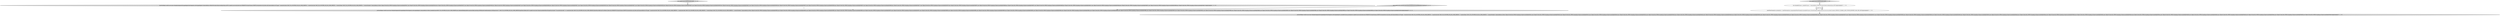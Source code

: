 digraph {
0 [style = filled, label = "test_makeCursors_factToCountryLeft['1', '0', '0']", fillcolor = lightgray, shape = diamond image = "AAA0AAABBB1BBB"];
1 [style = filled, label = "JoinTestHelper.verifyCursors(new HashJoinSegmentStorageAdapter(factSegment.asStorageAdapter(),ImmutableList.of(factToCountryOnIsoCode(JoinType.LEFT))).makeCursors(null,Intervals.ETERNITY,VirtualColumns.EMPTY,Granularities.ALL,false,null),ImmutableList.of(\"page\",\"countryIsoCode\",FACT_TO_COUNTRY_ON_ISO_CODE_PREFIX + \"countryIsoCode\",FACT_TO_COUNTRY_ON_ISO_CODE_PREFIX + \"countryName\",FACT_TO_COUNTRY_ON_ISO_CODE_PREFIX + \"countryNumber\"),ImmutableList.of(new Object((((edu.fdu.CPPDG.tinypdg.pe.ExpressionInfo@949ce7,new Object((((edu.fdu.CPPDG.tinypdg.pe.ExpressionInfo@949cef,new Object((((edu.fdu.CPPDG.tinypdg.pe.ExpressionInfo@949cf7,new Object((((edu.fdu.CPPDG.tinypdg.pe.ExpressionInfo@949cff,new Object((((edu.fdu.CPPDG.tinypdg.pe.ExpressionInfo@949d07,new Object((((edu.fdu.CPPDG.tinypdg.pe.ExpressionInfo@949d0f,new Object((((edu.fdu.CPPDG.tinypdg.pe.ExpressionInfo@949d17,new Object((((edu.fdu.CPPDG.tinypdg.pe.ExpressionInfo@949d1f,new Object((((edu.fdu.CPPDG.tinypdg.pe.ExpressionInfo@949d27,new Object((((edu.fdu.CPPDG.tinypdg.pe.ExpressionInfo@949d2f,new Object((((edu.fdu.CPPDG.tinypdg.pe.ExpressionInfo@949d37,new Object((((edu.fdu.CPPDG.tinypdg.pe.ExpressionInfo@949d3f,new Object((((edu.fdu.CPPDG.tinypdg.pe.ExpressionInfo@949d47,new Object((((edu.fdu.CPPDG.tinypdg.pe.ExpressionInfo@949d4f,new Object((((edu.fdu.CPPDG.tinypdg.pe.ExpressionInfo@949d57,new Object((((edu.fdu.CPPDG.tinypdg.pe.ExpressionInfo@949d5f,new Object((((edu.fdu.CPPDG.tinypdg.pe.ExpressionInfo@949d67,new Object((((edu.fdu.CPPDG.tinypdg.pe.ExpressionInfo@949d6f,new Object((((edu.fdu.CPPDG.tinypdg.pe.ExpressionInfo@949d77,new Object((((edu.fdu.CPPDG.tinypdg.pe.ExpressionInfo@949d7f,new Object((((edu.fdu.CPPDG.tinypdg.pe.ExpressionInfo@949d87,new Object((((edu.fdu.CPPDG.tinypdg.pe.ExpressionInfo@949d8f,new Object((((edu.fdu.CPPDG.tinypdg.pe.ExpressionInfo@949d97,new Object((((edu.fdu.CPPDG.tinypdg.pe.ExpressionInfo@949d9f,new Object((((edu.fdu.CPPDG.tinypdg.pe.ExpressionInfo@949da7,new Object((((edu.fdu.CPPDG.tinypdg.pe.ExpressionInfo@949daf,new Object((((edu.fdu.CPPDG.tinypdg.pe.ExpressionInfo@949db7,new Object((((edu.fdu.CPPDG.tinypdg.pe.ExpressionInfo@949dbf,new Object((((edu.fdu.CPPDG.tinypdg.pe.ExpressionInfo@949dc7))@@@3@@@['1', '0', '0']", fillcolor = lightgray, shape = ellipse image = "AAA0AAABBB1BBB"];
4 [style = filled, label = "List<JoinableClause> joinableClauses = ImmutableList.of(factToCountryOnIsoCode(JoinType.LEFT))@@@3@@@['0', '1', '0']", fillcolor = white, shape = ellipse image = "AAA0AAABBB2BBB"];
3 [style = filled, label = "JoinTestHelper.verifyCursors(new HashJoinSegmentStorageAdapter(factSegment.asStorageAdapter(),joinableClauses,preAnalysis).makeCursors(null,Intervals.ETERNITY,VirtualColumns.EMPTY,Granularities.ALL,false,null),ImmutableList.of(\"page\",\"countryIsoCode\",FACT_TO_COUNTRY_ON_ISO_CODE_PREFIX + \"countryIsoCode\",FACT_TO_COUNTRY_ON_ISO_CODE_PREFIX + \"countryName\",FACT_TO_COUNTRY_ON_ISO_CODE_PREFIX + \"countryNumber\"),ImmutableList.of(new Object((((edu.fdu.CPPDG.tinypdg.pe.ExpressionInfo@949e1e,new Object((((edu.fdu.CPPDG.tinypdg.pe.ExpressionInfo@949e26,new Object((((edu.fdu.CPPDG.tinypdg.pe.ExpressionInfo@949e2e,new Object((((edu.fdu.CPPDG.tinypdg.pe.ExpressionInfo@949e36,new Object((((edu.fdu.CPPDG.tinypdg.pe.ExpressionInfo@949e3e,new Object((((edu.fdu.CPPDG.tinypdg.pe.ExpressionInfo@949e46,new Object((((edu.fdu.CPPDG.tinypdg.pe.ExpressionInfo@949e4e,new Object((((edu.fdu.CPPDG.tinypdg.pe.ExpressionInfo@949e56,new Object((((edu.fdu.CPPDG.tinypdg.pe.ExpressionInfo@949e5e,new Object((((edu.fdu.CPPDG.tinypdg.pe.ExpressionInfo@949e66,new Object((((edu.fdu.CPPDG.tinypdg.pe.ExpressionInfo@949e6e,new Object((((edu.fdu.CPPDG.tinypdg.pe.ExpressionInfo@949e76,new Object((((edu.fdu.CPPDG.tinypdg.pe.ExpressionInfo@949e7e,new Object((((edu.fdu.CPPDG.tinypdg.pe.ExpressionInfo@949e86,new Object((((edu.fdu.CPPDG.tinypdg.pe.ExpressionInfo@949e8e,new Object((((edu.fdu.CPPDG.tinypdg.pe.ExpressionInfo@949e96,new Object((((edu.fdu.CPPDG.tinypdg.pe.ExpressionInfo@949e9e,new Object((((edu.fdu.CPPDG.tinypdg.pe.ExpressionInfo@949ea6,new Object((((edu.fdu.CPPDG.tinypdg.pe.ExpressionInfo@949eae,new Object((((edu.fdu.CPPDG.tinypdg.pe.ExpressionInfo@949eb6,new Object((((edu.fdu.CPPDG.tinypdg.pe.ExpressionInfo@949ebe,new Object((((edu.fdu.CPPDG.tinypdg.pe.ExpressionInfo@949ec6,new Object((((edu.fdu.CPPDG.tinypdg.pe.ExpressionInfo@949ece,new Object((((edu.fdu.CPPDG.tinypdg.pe.ExpressionInfo@949ed6,new Object((((edu.fdu.CPPDG.tinypdg.pe.ExpressionInfo@949ede,new Object((((edu.fdu.CPPDG.tinypdg.pe.ExpressionInfo@949ee6,new Object((((edu.fdu.CPPDG.tinypdg.pe.ExpressionInfo@949eee,new Object((((edu.fdu.CPPDG.tinypdg.pe.ExpressionInfo@949ef6,new Object((((edu.fdu.CPPDG.tinypdg.pe.ExpressionInfo@949efe))@@@5@@@['0', '1', '0']", fillcolor = lightgray, shape = ellipse image = "AAA1AAABBB2BBB"];
7 [style = filled, label = "test_makeCursors_factToCountryInnerWithFilterInsteadOfRealJoinCondition['0', '0', '1']", fillcolor = lightgray, shape = diamond image = "AAA0AAABBB3BBB"];
6 [style = filled, label = "JoinTestHelper.verifyCursors(new HashJoinSegmentStorageAdapter(factSegment.asStorageAdapter(),ImmutableList.of(new JoinableClause(FACT_TO_COUNTRY_ON_ISO_CODE_PREFIX,new IndexedTableJoinable(countriesTable),JoinType.INNER,JoinConditionAnalysis.forExpression(\"1\",FACT_TO_COUNTRY_ON_ISO_CODE_PREFIX,ExprMacroTable.nil())))).makeCursors(new ExpressionDimFilter(StringUtils.format(\"\"%scountryIsoCode\" == countryIsoCode\",FACT_TO_COUNTRY_ON_ISO_CODE_PREFIX),ExprMacroTable.nil()).toFilter(),Intervals.ETERNITY,VirtualColumns.EMPTY,Granularities.ALL,false,null),ImmutableList.of(\"page\",\"countryIsoCode\",FACT_TO_COUNTRY_ON_ISO_CODE_PREFIX + \"countryIsoCode\",FACT_TO_COUNTRY_ON_ISO_CODE_PREFIX + \"countryName\",FACT_TO_COUNTRY_ON_ISO_CODE_PREFIX + \"countryNumber\"),ImmutableList.of(new Object((((edu.fdu.CPPDG.tinypdg.pe.ExpressionInfo@949f54,new Object((((edu.fdu.CPPDG.tinypdg.pe.ExpressionInfo@949f5c,new Object((((edu.fdu.CPPDG.tinypdg.pe.ExpressionInfo@949f64,new Object((((edu.fdu.CPPDG.tinypdg.pe.ExpressionInfo@949f6c,new Object((((edu.fdu.CPPDG.tinypdg.pe.ExpressionInfo@949f74,new Object((((edu.fdu.CPPDG.tinypdg.pe.ExpressionInfo@949f7c,new Object((((edu.fdu.CPPDG.tinypdg.pe.ExpressionInfo@949f84,new Object((((edu.fdu.CPPDG.tinypdg.pe.ExpressionInfo@949f8c,new Object((((edu.fdu.CPPDG.tinypdg.pe.ExpressionInfo@949f94,new Object((((edu.fdu.CPPDG.tinypdg.pe.ExpressionInfo@949f9c,new Object((((edu.fdu.CPPDG.tinypdg.pe.ExpressionInfo@949fa4,new Object((((edu.fdu.CPPDG.tinypdg.pe.ExpressionInfo@949fac,new Object((((edu.fdu.CPPDG.tinypdg.pe.ExpressionInfo@949fb4,new Object((((edu.fdu.CPPDG.tinypdg.pe.ExpressionInfo@949fbc,new Object((((edu.fdu.CPPDG.tinypdg.pe.ExpressionInfo@949fc4,new Object((((edu.fdu.CPPDG.tinypdg.pe.ExpressionInfo@949fcc,new Object((((edu.fdu.CPPDG.tinypdg.pe.ExpressionInfo@949fd4,new Object((((edu.fdu.CPPDG.tinypdg.pe.ExpressionInfo@949fdc,new Object((((edu.fdu.CPPDG.tinypdg.pe.ExpressionInfo@949fe4,new Object((((edu.fdu.CPPDG.tinypdg.pe.ExpressionInfo@949fec,new Object((((edu.fdu.CPPDG.tinypdg.pe.ExpressionInfo@949ff4,new Object((((edu.fdu.CPPDG.tinypdg.pe.ExpressionInfo@949ffc,new Object((((edu.fdu.CPPDG.tinypdg.pe.ExpressionInfo@94a004))@@@3@@@['0', '0', '1']", fillcolor = lightgray, shape = ellipse image = "AAA0AAABBB3BBB"];
5 [style = filled, label = "JoinFilterPreAnalysis preAnalysis = JoinFilterAnalyzer.computeJoinFilterPreAnalysis(joinableClauses,VirtualColumns.EMPTY,null,true,true,true,QueryContexts.DEFAULT_ENABLE_JOIN_FILTER_REWRITE_MAX_SIZE_KEY)@@@4@@@['0', '1', '0']", fillcolor = white, shape = ellipse image = "AAA1AAABBB2BBB"];
2 [style = filled, label = "test_makeCursors_factToCountryLeft['0', '1', '0']", fillcolor = lightgray, shape = diamond image = "AAA0AAABBB2BBB"];
4->5 [style = solid, label="joinableClauses"];
4->5 [style = bold, label=""];
7->6 [style = bold, label=""];
1->6 [style = dashed, label="0"];
5->3 [style = bold, label=""];
2->4 [style = bold, label=""];
0->1 [style = bold, label=""];
}
